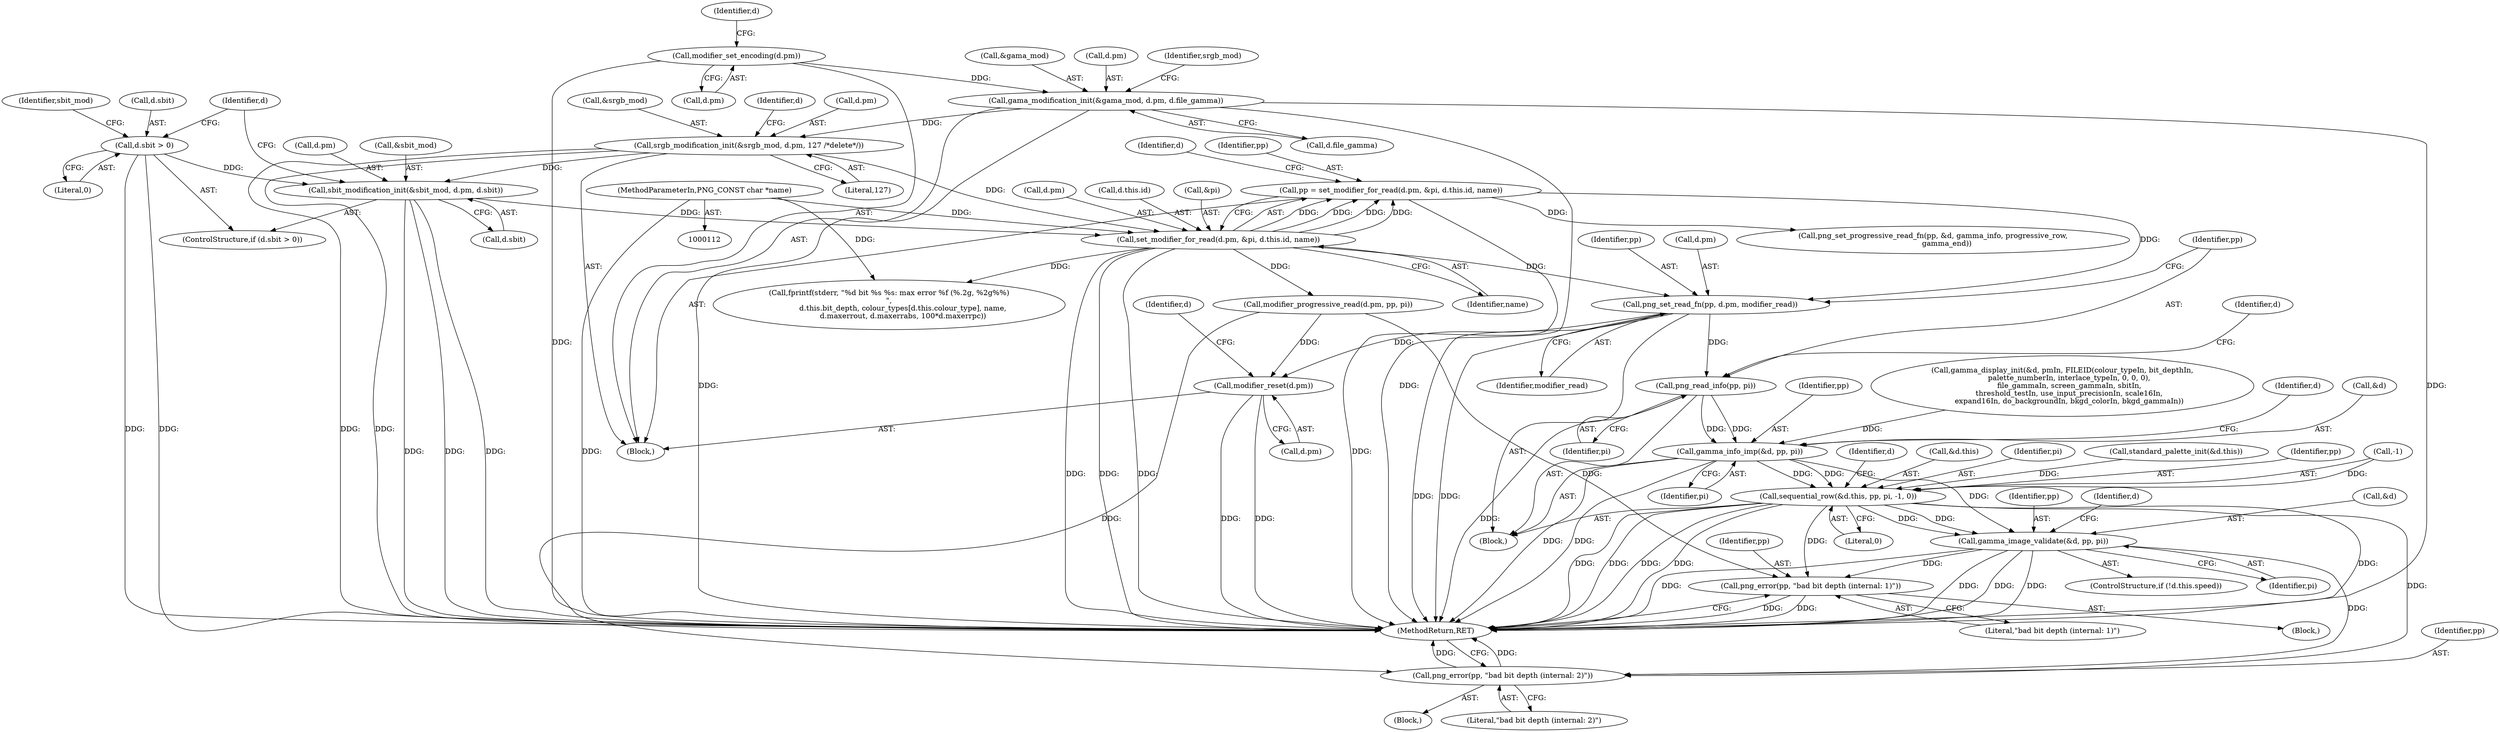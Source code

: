 digraph "1_Android_9d4853418ab2f754c2b63e091c29c5529b8b86ca_48@API" {
"1000272" [label="(Call,png_set_read_fn(pp, d.pm, modifier_read))"];
"1000229" [label="(Call,pp = set_modifier_for_read(d.pm, &pi, d.this.id, name))"];
"1000231" [label="(Call,set_modifier_for_read(d.pm, &pi, d.this.id, name))"];
"1000214" [label="(Call,sbit_modification_init(&sbit_mod, d.pm, d.sbit))"];
"1000201" [label="(Call,srgb_modification_init(&srgb_mod, d.pm, 127 /*delete*/))"];
"1000192" [label="(Call,gama_modification_init(&gama_mod, d.pm, d.file_gamma))"];
"1000172" [label="(Call,modifier_set_encoding(d.pm))"];
"1000209" [label="(Call,d.sbit > 0)"];
"1000122" [label="(MethodParameterIn,PNG_CONST char *name)"];
"1000278" [label="(Call,png_read_info(pp, pi))"];
"1000281" [label="(Call,gamma_info_imp(&d, pp, pi))"];
"1000286" [label="(Call,sequential_row(&d.this, pp, pi, -1, 0))"];
"1000303" [label="(Call,gamma_image_validate(&d, pp, pi))"];
"1000478" [label="(Call,png_error(pp, \"bad bit depth (internal: 1)\"))"];
"1000549" [label="(Call,png_error(pp, \"bad bit depth (internal: 2)\"))"];
"1000318" [label="(Call,modifier_reset(d.pm))"];
"1000246" [label="(Identifier,d)"];
"1000281" [label="(Call,gamma_info_imp(&d, pp, pi))"];
"1000226" [label="(Identifier,d)"];
"1000320" [label="(Identifier,d)"];
"1000195" [label="(Call,d.pm)"];
"1000296" [label="(ControlStructure,if (!d.this.speed))"];
"1000272" [label="(Call,png_set_read_fn(pp, d.pm, modifier_read))"];
"1000283" [label="(Identifier,d)"];
"1000237" [label="(Call,d.this.id)"];
"1000282" [label="(Call,&d)"];
"1000235" [label="(Call,&pi)"];
"1000242" [label="(Identifier,name)"];
"1000549" [label="(Call,png_error(pp, \"bad bit depth (internal: 2)\"))"];
"1000273" [label="(Identifier,pp)"];
"1000173" [label="(Call,d.pm)"];
"1000319" [label="(Call,d.pm)"];
"1000203" [label="(Identifier,srgb_mod)"];
"1000300" [label="(Identifier,d)"];
"1000284" [label="(Identifier,pp)"];
"1000478" [label="(Call,png_error(pp, \"bad bit depth (internal: 1)\"))"];
"1000192" [label="(Call,gama_modification_init(&gama_mod, d.pm, d.file_gamma))"];
"1000257" [label="(Call,png_set_progressive_read_fn(pp, &d, gamma_info, progressive_row,\n            gamma_end))"];
"1000216" [label="(Identifier,sbit_mod)"];
"1000232" [label="(Call,d.pm)"];
"1000209" [label="(Call,d.sbit > 0)"];
"1000280" [label="(Identifier,pi)"];
"1000198" [label="(Call,d.file_gamma)"];
"1000229" [label="(Call,pp = set_modifier_for_read(d.pm, &pi, d.this.id, name))"];
"1000480" [label="(Literal,\"bad bit depth (internal: 1)\")"];
"1000274" [label="(Call,d.pm)"];
"1000230" [label="(Identifier,pp)"];
"1000202" [label="(Call,&srgb_mod)"];
"1000211" [label="(Identifier,d)"];
"1000287" [label="(Call,&d.this)"];
"1000340" [label="(Call,fprintf(stderr, \"%d bit %s %s: max error %f (%.2g, %2g%%)\n\",\n            d.this.bit_depth, colour_types[d.this.colour_type], name,\n            d.maxerrout, d.maxerrabs, 100*d.maxerrpc))"];
"1000220" [label="(Call,d.sbit)"];
"1000122" [label="(MethodParameterIn,PNG_CONST char *name)"];
"1000193" [label="(Call,&gama_mod)"];
"1000271" [label="(Block,)"];
"1000326" [label="(Identifier,d)"];
"1000479" [label="(Identifier,pp)"];
"1000207" [label="(Literal,127)"];
"1000292" [label="(Identifier,pi)"];
"1000303" [label="(Call,gamma_image_validate(&d, pp, pi))"];
"1000201" [label="(Call,srgb_modification_init(&srgb_mod, d.pm, 127 /*delete*/))"];
"1000304" [label="(Call,&d)"];
"1000231" [label="(Call,set_modifier_for_read(d.pm, &pi, d.this.id, name))"];
"1000306" [label="(Identifier,pp)"];
"1000318" [label="(Call,modifier_reset(d.pm))"];
"1000214" [label="(Call,sbit_modification_init(&sbit_mod, d.pm, d.sbit))"];
"1000210" [label="(Call,d.sbit)"];
"1000137" [label="(Call,gamma_display_init(&d, pmIn, FILEID(colour_typeIn, bit_depthIn,\n      palette_numberIn, interlace_typeIn, 0, 0, 0),\n      file_gammaIn, screen_gammaIn, sbitIn,\n      threshold_testIn, use_input_precisionIn, scale16In,\n      expand16In, do_backgroundIn, bkgd_colorIn, bkgd_gammaIn))"];
"1000204" [label="(Call,d.pm)"];
"1000285" [label="(Identifier,pi)"];
"1000217" [label="(Call,d.pm)"];
"1000295" [label="(Literal,0)"];
"1000307" [label="(Identifier,pi)"];
"1000390" [label="(Block,)"];
"1000289" [label="(Identifier,d)"];
"1000286" [label="(Call,sequential_row(&d.this, pp, pi, -1, 0))"];
"1000264" [label="(Call,modifier_progressive_read(d.pm, pp, pi))"];
"1000278" [label="(Call,png_read_info(pp, pi))"];
"1000505" [label="(Block,)"];
"1000277" [label="(Identifier,modifier_read)"];
"1000279" [label="(Identifier,pp)"];
"1000159" [label="(Block,)"];
"1000551" [label="(Literal,\"bad bit depth (internal: 2)\")"];
"1000243" [label="(Call,standard_palette_init(&d.this))"];
"1000208" [label="(ControlStructure,if (d.sbit > 0))"];
"1000291" [label="(Identifier,pp)"];
"1000213" [label="(Literal,0)"];
"1000550" [label="(Identifier,pp)"];
"1000179" [label="(Identifier,d)"];
"1000172" [label="(Call,modifier_set_encoding(d.pm))"];
"1000293" [label="(Call,-1)"];
"1000215" [label="(Call,&sbit_mod)"];
"1000581" [label="(MethodReturn,RET)"];
"1000272" -> "1000271"  [label="AST: "];
"1000272" -> "1000277"  [label="CFG: "];
"1000273" -> "1000272"  [label="AST: "];
"1000274" -> "1000272"  [label="AST: "];
"1000277" -> "1000272"  [label="AST: "];
"1000279" -> "1000272"  [label="CFG: "];
"1000272" -> "1000581"  [label="DDG: "];
"1000272" -> "1000581"  [label="DDG: "];
"1000229" -> "1000272"  [label="DDG: "];
"1000231" -> "1000272"  [label="DDG: "];
"1000272" -> "1000278"  [label="DDG: "];
"1000272" -> "1000318"  [label="DDG: "];
"1000229" -> "1000159"  [label="AST: "];
"1000229" -> "1000231"  [label="CFG: "];
"1000230" -> "1000229"  [label="AST: "];
"1000231" -> "1000229"  [label="AST: "];
"1000246" -> "1000229"  [label="CFG: "];
"1000229" -> "1000581"  [label="DDG: "];
"1000231" -> "1000229"  [label="DDG: "];
"1000231" -> "1000229"  [label="DDG: "];
"1000231" -> "1000229"  [label="DDG: "];
"1000231" -> "1000229"  [label="DDG: "];
"1000229" -> "1000257"  [label="DDG: "];
"1000231" -> "1000242"  [label="CFG: "];
"1000232" -> "1000231"  [label="AST: "];
"1000235" -> "1000231"  [label="AST: "];
"1000237" -> "1000231"  [label="AST: "];
"1000242" -> "1000231"  [label="AST: "];
"1000231" -> "1000581"  [label="DDG: "];
"1000231" -> "1000581"  [label="DDG: "];
"1000231" -> "1000581"  [label="DDG: "];
"1000214" -> "1000231"  [label="DDG: "];
"1000201" -> "1000231"  [label="DDG: "];
"1000122" -> "1000231"  [label="DDG: "];
"1000231" -> "1000264"  [label="DDG: "];
"1000231" -> "1000340"  [label="DDG: "];
"1000214" -> "1000208"  [label="AST: "];
"1000214" -> "1000220"  [label="CFG: "];
"1000215" -> "1000214"  [label="AST: "];
"1000217" -> "1000214"  [label="AST: "];
"1000220" -> "1000214"  [label="AST: "];
"1000226" -> "1000214"  [label="CFG: "];
"1000214" -> "1000581"  [label="DDG: "];
"1000214" -> "1000581"  [label="DDG: "];
"1000214" -> "1000581"  [label="DDG: "];
"1000201" -> "1000214"  [label="DDG: "];
"1000209" -> "1000214"  [label="DDG: "];
"1000201" -> "1000159"  [label="AST: "];
"1000201" -> "1000207"  [label="CFG: "];
"1000202" -> "1000201"  [label="AST: "];
"1000204" -> "1000201"  [label="AST: "];
"1000207" -> "1000201"  [label="AST: "];
"1000211" -> "1000201"  [label="CFG: "];
"1000201" -> "1000581"  [label="DDG: "];
"1000201" -> "1000581"  [label="DDG: "];
"1000192" -> "1000201"  [label="DDG: "];
"1000192" -> "1000159"  [label="AST: "];
"1000192" -> "1000198"  [label="CFG: "];
"1000193" -> "1000192"  [label="AST: "];
"1000195" -> "1000192"  [label="AST: "];
"1000198" -> "1000192"  [label="AST: "];
"1000203" -> "1000192"  [label="CFG: "];
"1000192" -> "1000581"  [label="DDG: "];
"1000192" -> "1000581"  [label="DDG: "];
"1000192" -> "1000581"  [label="DDG: "];
"1000172" -> "1000192"  [label="DDG: "];
"1000172" -> "1000159"  [label="AST: "];
"1000172" -> "1000173"  [label="CFG: "];
"1000173" -> "1000172"  [label="AST: "];
"1000179" -> "1000172"  [label="CFG: "];
"1000172" -> "1000581"  [label="DDG: "];
"1000209" -> "1000208"  [label="AST: "];
"1000209" -> "1000213"  [label="CFG: "];
"1000210" -> "1000209"  [label="AST: "];
"1000213" -> "1000209"  [label="AST: "];
"1000216" -> "1000209"  [label="CFG: "];
"1000226" -> "1000209"  [label="CFG: "];
"1000209" -> "1000581"  [label="DDG: "];
"1000209" -> "1000581"  [label="DDG: "];
"1000122" -> "1000112"  [label="AST: "];
"1000122" -> "1000581"  [label="DDG: "];
"1000122" -> "1000340"  [label="DDG: "];
"1000278" -> "1000271"  [label="AST: "];
"1000278" -> "1000280"  [label="CFG: "];
"1000279" -> "1000278"  [label="AST: "];
"1000280" -> "1000278"  [label="AST: "];
"1000283" -> "1000278"  [label="CFG: "];
"1000278" -> "1000581"  [label="DDG: "];
"1000278" -> "1000281"  [label="DDG: "];
"1000278" -> "1000281"  [label="DDG: "];
"1000281" -> "1000271"  [label="AST: "];
"1000281" -> "1000285"  [label="CFG: "];
"1000282" -> "1000281"  [label="AST: "];
"1000284" -> "1000281"  [label="AST: "];
"1000285" -> "1000281"  [label="AST: "];
"1000289" -> "1000281"  [label="CFG: "];
"1000281" -> "1000581"  [label="DDG: "];
"1000281" -> "1000581"  [label="DDG: "];
"1000137" -> "1000281"  [label="DDG: "];
"1000281" -> "1000286"  [label="DDG: "];
"1000281" -> "1000286"  [label="DDG: "];
"1000281" -> "1000303"  [label="DDG: "];
"1000286" -> "1000271"  [label="AST: "];
"1000286" -> "1000295"  [label="CFG: "];
"1000287" -> "1000286"  [label="AST: "];
"1000291" -> "1000286"  [label="AST: "];
"1000292" -> "1000286"  [label="AST: "];
"1000293" -> "1000286"  [label="AST: "];
"1000295" -> "1000286"  [label="AST: "];
"1000300" -> "1000286"  [label="CFG: "];
"1000286" -> "1000581"  [label="DDG: "];
"1000286" -> "1000581"  [label="DDG: "];
"1000286" -> "1000581"  [label="DDG: "];
"1000286" -> "1000581"  [label="DDG: "];
"1000286" -> "1000581"  [label="DDG: "];
"1000243" -> "1000286"  [label="DDG: "];
"1000293" -> "1000286"  [label="DDG: "];
"1000286" -> "1000303"  [label="DDG: "];
"1000286" -> "1000303"  [label="DDG: "];
"1000286" -> "1000478"  [label="DDG: "];
"1000286" -> "1000549"  [label="DDG: "];
"1000303" -> "1000296"  [label="AST: "];
"1000303" -> "1000307"  [label="CFG: "];
"1000304" -> "1000303"  [label="AST: "];
"1000306" -> "1000303"  [label="AST: "];
"1000307" -> "1000303"  [label="AST: "];
"1000320" -> "1000303"  [label="CFG: "];
"1000303" -> "1000581"  [label="DDG: "];
"1000303" -> "1000581"  [label="DDG: "];
"1000303" -> "1000581"  [label="DDG: "];
"1000303" -> "1000581"  [label="DDG: "];
"1000303" -> "1000478"  [label="DDG: "];
"1000303" -> "1000549"  [label="DDG: "];
"1000478" -> "1000390"  [label="AST: "];
"1000478" -> "1000480"  [label="CFG: "];
"1000479" -> "1000478"  [label="AST: "];
"1000480" -> "1000478"  [label="AST: "];
"1000581" -> "1000478"  [label="CFG: "];
"1000478" -> "1000581"  [label="DDG: "];
"1000478" -> "1000581"  [label="DDG: "];
"1000264" -> "1000478"  [label="DDG: "];
"1000549" -> "1000505"  [label="AST: "];
"1000549" -> "1000551"  [label="CFG: "];
"1000550" -> "1000549"  [label="AST: "];
"1000551" -> "1000549"  [label="AST: "];
"1000581" -> "1000549"  [label="CFG: "];
"1000549" -> "1000581"  [label="DDG: "];
"1000549" -> "1000581"  [label="DDG: "];
"1000264" -> "1000549"  [label="DDG: "];
"1000318" -> "1000159"  [label="AST: "];
"1000318" -> "1000319"  [label="CFG: "];
"1000319" -> "1000318"  [label="AST: "];
"1000326" -> "1000318"  [label="CFG: "];
"1000318" -> "1000581"  [label="DDG: "];
"1000318" -> "1000581"  [label="DDG: "];
"1000264" -> "1000318"  [label="DDG: "];
}
